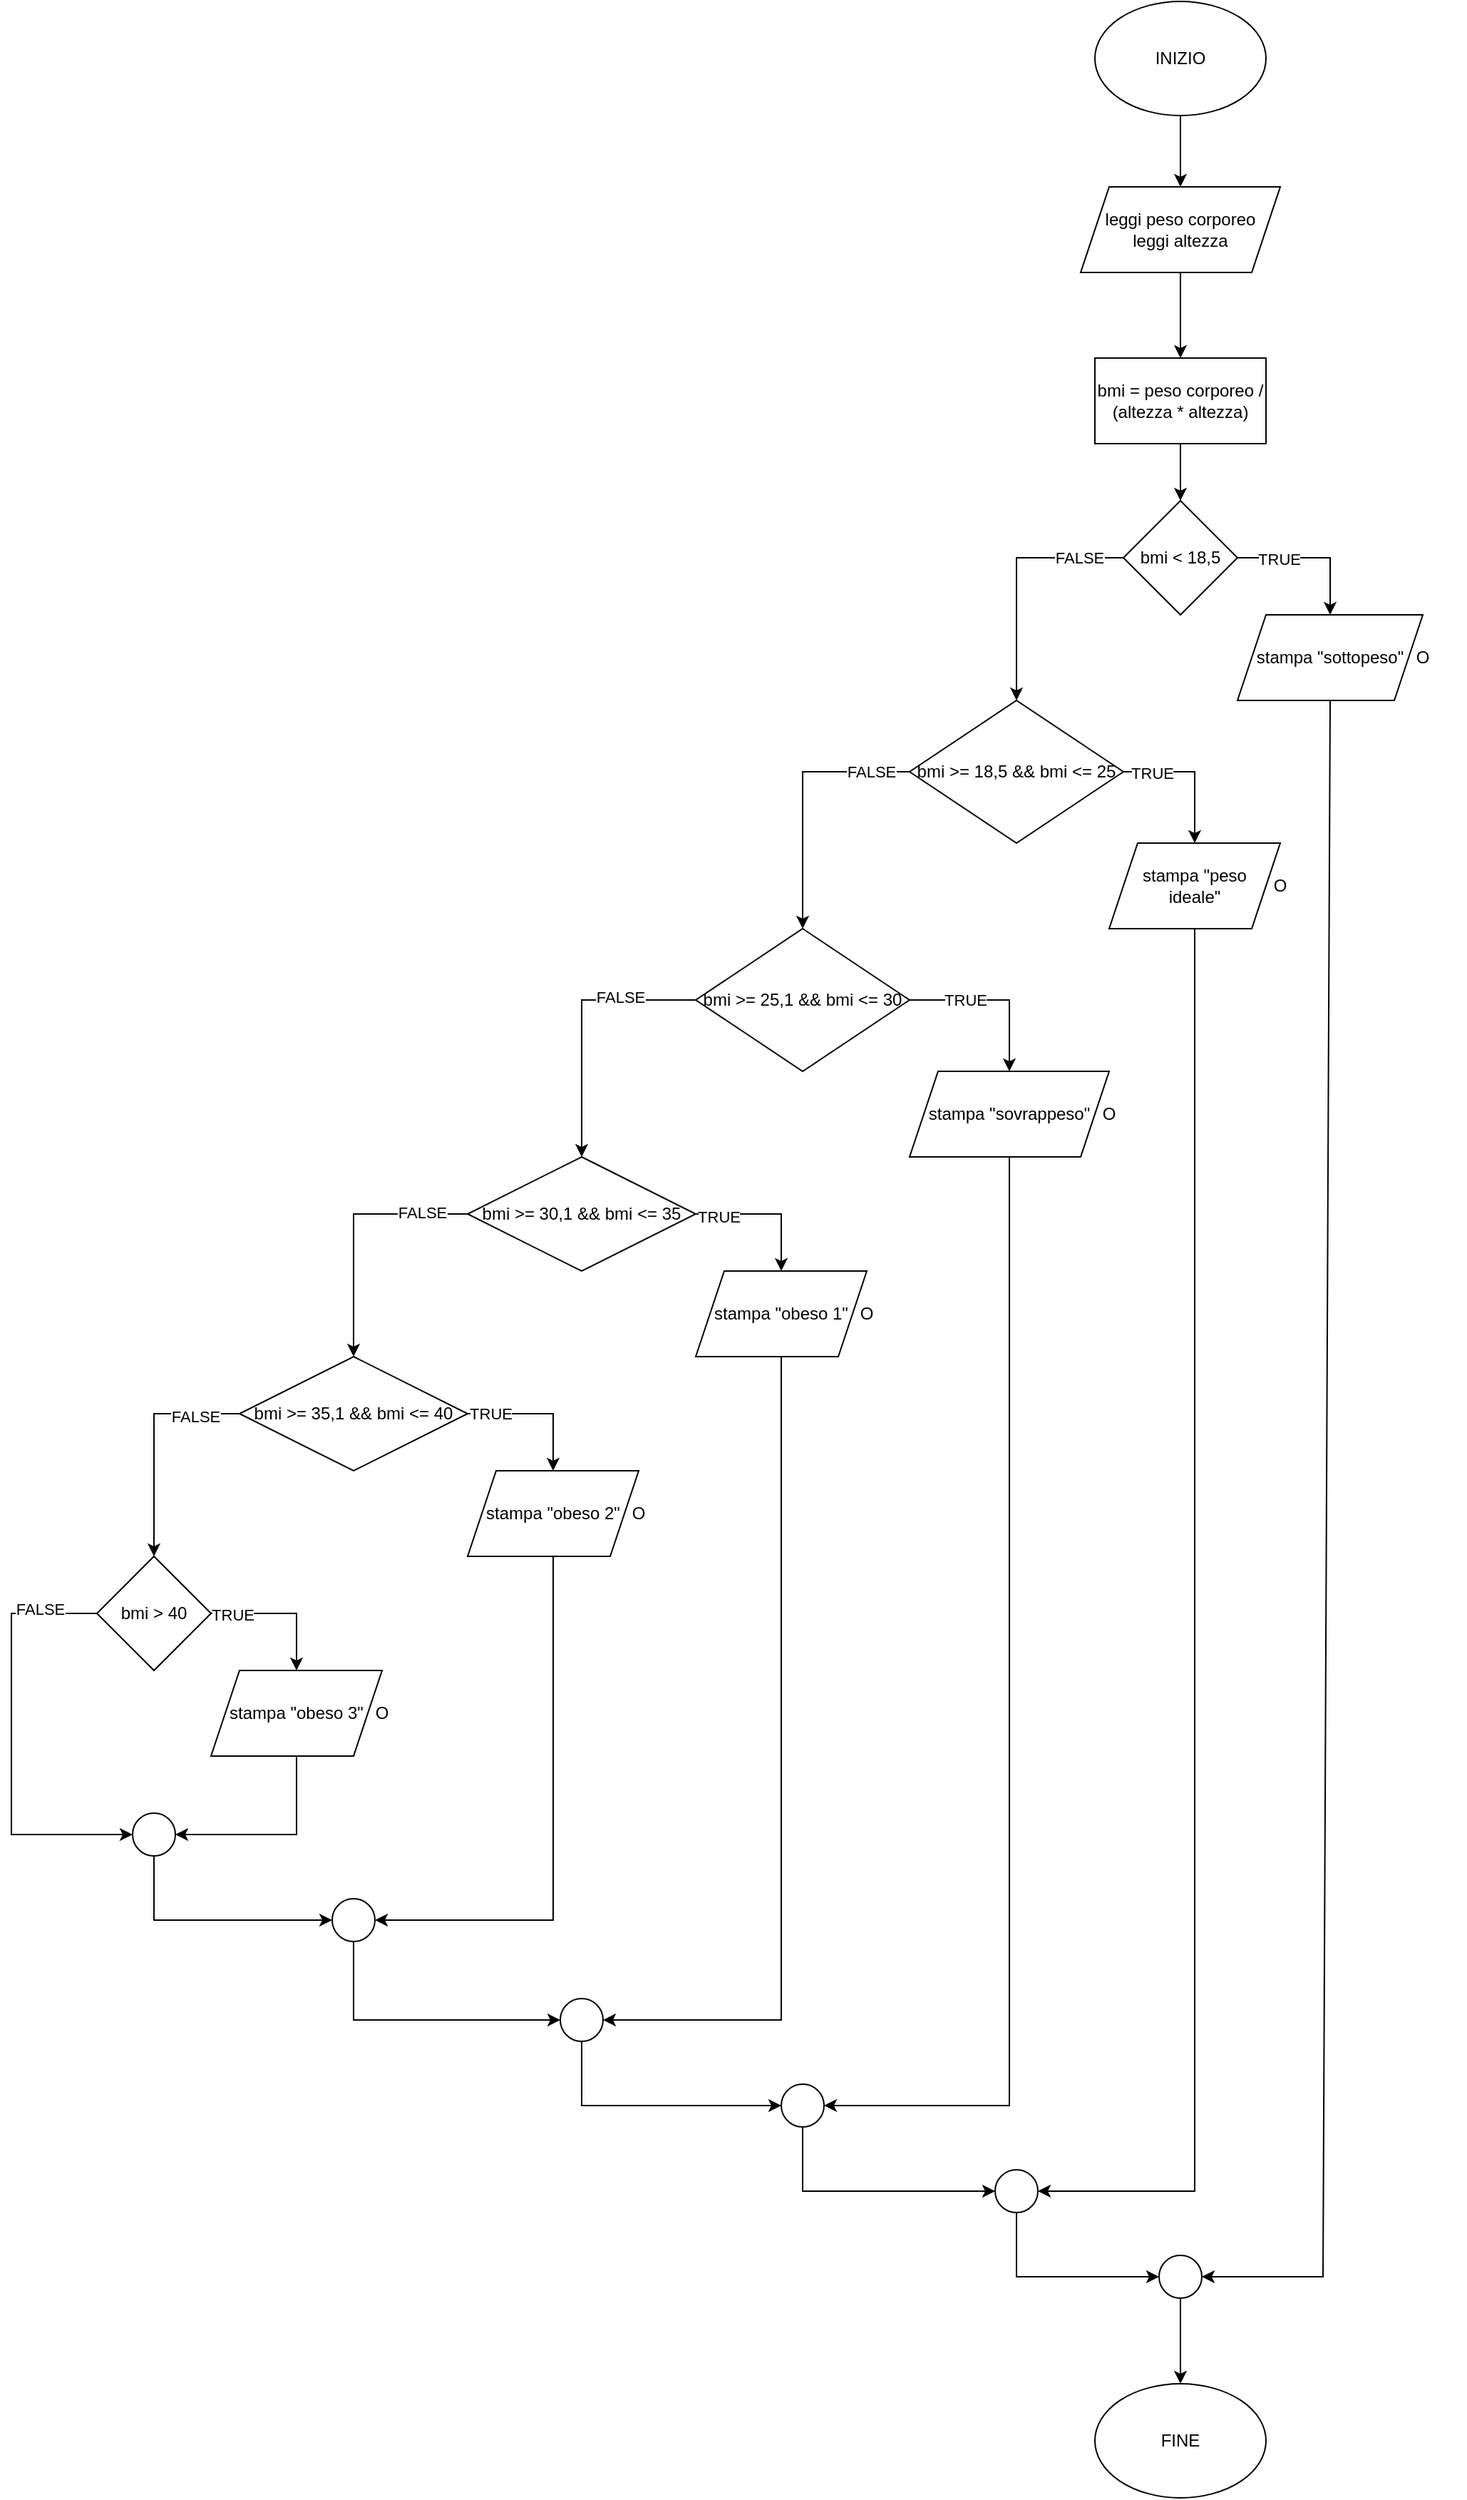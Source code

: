 <mxfile version="21.1.2" type="device">
  <diagram name="Pagina-1" id="Rzicd4fw-D1XB-pcDu07">
    <mxGraphModel dx="2501" dy="844" grid="1" gridSize="10" guides="1" tooltips="1" connect="1" arrows="1" fold="1" page="1" pageScale="1" pageWidth="827" pageHeight="1169" math="0" shadow="0">
      <root>
        <mxCell id="0" />
        <mxCell id="1" parent="0" />
        <mxCell id="7EXv74FzMC4j27I7qzh3-1" value="INIZIO" style="ellipse;whiteSpace=wrap;html=1;" vertex="1" parent="1">
          <mxGeometry x="360" y="80" width="120" height="80" as="geometry" />
        </mxCell>
        <mxCell id="7EXv74FzMC4j27I7qzh3-2" value="" style="endArrow=classic;html=1;rounded=0;exitX=0.5;exitY=1;exitDx=0;exitDy=0;entryX=0.5;entryY=0;entryDx=0;entryDy=0;" edge="1" parent="1" source="7EXv74FzMC4j27I7qzh3-1" target="7EXv74FzMC4j27I7qzh3-3">
          <mxGeometry width="50" height="50" relative="1" as="geometry">
            <mxPoint x="360" y="450" as="sourcePoint" />
            <mxPoint x="400" y="230" as="targetPoint" />
          </mxGeometry>
        </mxCell>
        <mxCell id="7EXv74FzMC4j27I7qzh3-3" value="leggi peso corporeo&lt;br&gt;leggi altezza" style="shape=parallelogram;perimeter=parallelogramPerimeter;whiteSpace=wrap;html=1;fixedSize=1;" vertex="1" parent="1">
          <mxGeometry x="350" y="210" width="140" height="60" as="geometry" />
        </mxCell>
        <mxCell id="7EXv74FzMC4j27I7qzh3-4" value="bmi = peso corporeo / (altezza * altezza)" style="rounded=0;whiteSpace=wrap;html=1;" vertex="1" parent="1">
          <mxGeometry x="360" y="330" width="120" height="60" as="geometry" />
        </mxCell>
        <mxCell id="7EXv74FzMC4j27I7qzh3-5" value="" style="endArrow=classic;html=1;rounded=0;exitX=0.5;exitY=1;exitDx=0;exitDy=0;entryX=0.5;entryY=0;entryDx=0;entryDy=0;" edge="1" parent="1" source="7EXv74FzMC4j27I7qzh3-3" target="7EXv74FzMC4j27I7qzh3-4">
          <mxGeometry width="50" height="50" relative="1" as="geometry">
            <mxPoint x="360" y="440" as="sourcePoint" />
            <mxPoint x="410" y="390" as="targetPoint" />
          </mxGeometry>
        </mxCell>
        <mxCell id="7EXv74FzMC4j27I7qzh3-6" value="" style="endArrow=classic;html=1;rounded=0;exitX=0.5;exitY=1;exitDx=0;exitDy=0;" edge="1" parent="1" source="7EXv74FzMC4j27I7qzh3-4" target="7EXv74FzMC4j27I7qzh3-7">
          <mxGeometry width="50" height="50" relative="1" as="geometry">
            <mxPoint x="360" y="540" as="sourcePoint" />
            <mxPoint x="420" y="450" as="targetPoint" />
          </mxGeometry>
        </mxCell>
        <mxCell id="7EXv74FzMC4j27I7qzh3-7" value="bmi &amp;lt; 18,5" style="rhombus;whiteSpace=wrap;html=1;" vertex="1" parent="1">
          <mxGeometry x="380" y="430" width="80" height="80" as="geometry" />
        </mxCell>
        <mxCell id="7EXv74FzMC4j27I7qzh3-8" value="" style="endArrow=classic;html=1;rounded=0;exitX=1;exitY=0.5;exitDx=0;exitDy=0;entryX=0.5;entryY=0;entryDx=0;entryDy=0;" edge="1" parent="1" source="7EXv74FzMC4j27I7qzh3-7" target="7EXv74FzMC4j27I7qzh3-10">
          <mxGeometry width="50" height="50" relative="1" as="geometry">
            <mxPoint x="360" y="540" as="sourcePoint" />
            <mxPoint x="530" y="510" as="targetPoint" />
            <Array as="points">
              <mxPoint x="525" y="470" />
            </Array>
          </mxGeometry>
        </mxCell>
        <mxCell id="7EXv74FzMC4j27I7qzh3-9" value="TRUE" style="edgeLabel;html=1;align=center;verticalAlign=middle;resizable=0;points=[];" vertex="1" connectable="0" parent="7EXv74FzMC4j27I7qzh3-8">
          <mxGeometry x="-0.443" y="-1" relative="1" as="geometry">
            <mxPoint as="offset" />
          </mxGeometry>
        </mxCell>
        <mxCell id="7EXv74FzMC4j27I7qzh3-10" value="stampa &quot;sottopeso&quot;" style="shape=parallelogram;perimeter=parallelogramPerimeter;whiteSpace=wrap;html=1;fixedSize=1;" vertex="1" parent="1">
          <mxGeometry x="460" y="510" width="130" height="60" as="geometry" />
        </mxCell>
        <mxCell id="7EXv74FzMC4j27I7qzh3-13" value="O" style="text;html=1;strokeColor=none;fillColor=none;align=center;verticalAlign=middle;whiteSpace=wrap;rounded=0;" vertex="1" parent="1">
          <mxGeometry x="560" y="525" width="60" height="30" as="geometry" />
        </mxCell>
        <mxCell id="7EXv74FzMC4j27I7qzh3-15" value="" style="endArrow=classic;html=1;rounded=0;exitX=0.5;exitY=1;exitDx=0;exitDy=0;entryX=1;entryY=0.5;entryDx=0;entryDy=0;" edge="1" parent="1" source="7EXv74FzMC4j27I7qzh3-10" target="7EXv74FzMC4j27I7qzh3-26">
          <mxGeometry width="50" height="50" relative="1" as="geometry">
            <mxPoint x="360" y="540" as="sourcePoint" />
            <mxPoint x="530" y="720" as="targetPoint" />
            <Array as="points">
              <mxPoint x="520" y="1675" />
            </Array>
          </mxGeometry>
        </mxCell>
        <mxCell id="7EXv74FzMC4j27I7qzh3-18" value="bmi &amp;gt;= 18,5 &amp;amp;&amp;amp; bmi &amp;lt;= 25" style="rhombus;whiteSpace=wrap;html=1;" vertex="1" parent="1">
          <mxGeometry x="230" y="570" width="150" height="100" as="geometry" />
        </mxCell>
        <mxCell id="7EXv74FzMC4j27I7qzh3-19" value="" style="endArrow=classic;html=1;rounded=0;exitX=1;exitY=0.5;exitDx=0;exitDy=0;entryX=0.5;entryY=0;entryDx=0;entryDy=0;" edge="1" parent="1" source="7EXv74FzMC4j27I7qzh3-18" target="7EXv74FzMC4j27I7qzh3-23">
          <mxGeometry width="50" height="50" relative="1" as="geometry">
            <mxPoint x="360" y="790" as="sourcePoint" />
            <mxPoint x="320" y="800" as="targetPoint" />
            <Array as="points">
              <mxPoint x="430" y="620" />
            </Array>
          </mxGeometry>
        </mxCell>
        <mxCell id="7EXv74FzMC4j27I7qzh3-20" value="TRUE" style="edgeLabel;html=1;align=center;verticalAlign=middle;resizable=0;points=[];" vertex="1" connectable="0" parent="7EXv74FzMC4j27I7qzh3-19">
          <mxGeometry x="-0.6" y="-1" relative="1" as="geometry">
            <mxPoint as="offset" />
          </mxGeometry>
        </mxCell>
        <mxCell id="7EXv74FzMC4j27I7qzh3-23" value="stampa &quot;peso &lt;br&gt;ideale&quot;" style="shape=parallelogram;perimeter=parallelogramPerimeter;whiteSpace=wrap;html=1;fixedSize=1;" vertex="1" parent="1">
          <mxGeometry x="370" y="670" width="120" height="60" as="geometry" />
        </mxCell>
        <mxCell id="7EXv74FzMC4j27I7qzh3-24" value="O" style="text;html=1;strokeColor=none;fillColor=none;align=center;verticalAlign=middle;whiteSpace=wrap;rounded=0;" vertex="1" parent="1">
          <mxGeometry x="460" y="685" width="60" height="30" as="geometry" />
        </mxCell>
        <mxCell id="7EXv74FzMC4j27I7qzh3-25" value="" style="endArrow=classic;html=1;rounded=0;exitX=0.5;exitY=1;exitDx=0;exitDy=0;entryX=1;entryY=0.5;entryDx=0;entryDy=0;" edge="1" parent="1" source="7EXv74FzMC4j27I7qzh3-23" target="7EXv74FzMC4j27I7qzh3-29">
          <mxGeometry width="50" height="50" relative="1" as="geometry">
            <mxPoint x="360" y="890" as="sourcePoint" />
            <mxPoint x="420" y="870" as="targetPoint" />
            <Array as="points">
              <mxPoint x="430" y="1615" />
            </Array>
          </mxGeometry>
        </mxCell>
        <mxCell id="7EXv74FzMC4j27I7qzh3-26" value="" style="ellipse;whiteSpace=wrap;html=1;aspect=fixed;" vertex="1" parent="1">
          <mxGeometry x="405" y="1660" width="30" height="30" as="geometry" />
        </mxCell>
        <mxCell id="7EXv74FzMC4j27I7qzh3-29" value="" style="ellipse;whiteSpace=wrap;html=1;aspect=fixed;" vertex="1" parent="1">
          <mxGeometry x="290" y="1600" width="30" height="30" as="geometry" />
        </mxCell>
        <mxCell id="7EXv74FzMC4j27I7qzh3-31" value="" style="endArrow=classic;html=1;rounded=0;exitX=0;exitY=0.5;exitDx=0;exitDy=0;entryX=0.5;entryY=0;entryDx=0;entryDy=0;" edge="1" parent="1" source="7EXv74FzMC4j27I7qzh3-7" target="7EXv74FzMC4j27I7qzh3-18">
          <mxGeometry width="50" height="50" relative="1" as="geometry">
            <mxPoint x="360" y="630" as="sourcePoint" />
            <mxPoint x="410" y="580" as="targetPoint" />
            <Array as="points">
              <mxPoint x="305" y="470" />
            </Array>
          </mxGeometry>
        </mxCell>
        <mxCell id="7EXv74FzMC4j27I7qzh3-32" value="FALSE" style="edgeLabel;html=1;align=center;verticalAlign=middle;resizable=0;points=[];" vertex="1" connectable="0" parent="7EXv74FzMC4j27I7qzh3-31">
          <mxGeometry x="-0.648" relative="1" as="geometry">
            <mxPoint as="offset" />
          </mxGeometry>
        </mxCell>
        <mxCell id="7EXv74FzMC4j27I7qzh3-33" value="bmi &amp;gt;= 25,1 &amp;amp;&amp;amp; bmi &amp;lt;= 30" style="rhombus;whiteSpace=wrap;html=1;" vertex="1" parent="1">
          <mxGeometry x="80" y="730" width="150" height="100" as="geometry" />
        </mxCell>
        <mxCell id="7EXv74FzMC4j27I7qzh3-34" value="" style="endArrow=classic;html=1;rounded=0;exitX=0;exitY=0.5;exitDx=0;exitDy=0;entryX=0.5;entryY=0;entryDx=0;entryDy=0;" edge="1" parent="1" source="7EXv74FzMC4j27I7qzh3-18" target="7EXv74FzMC4j27I7qzh3-33">
          <mxGeometry width="50" height="50" relative="1" as="geometry">
            <mxPoint x="360" y="830" as="sourcePoint" />
            <mxPoint x="410" y="780" as="targetPoint" />
            <Array as="points">
              <mxPoint x="155" y="620" />
            </Array>
          </mxGeometry>
        </mxCell>
        <mxCell id="7EXv74FzMC4j27I7qzh3-35" value="FALSE" style="edgeLabel;html=1;align=center;verticalAlign=middle;resizable=0;points=[];" vertex="1" connectable="0" parent="7EXv74FzMC4j27I7qzh3-34">
          <mxGeometry x="-0.702" relative="1" as="geometry">
            <mxPoint as="offset" />
          </mxGeometry>
        </mxCell>
        <mxCell id="7EXv74FzMC4j27I7qzh3-36" value="" style="endArrow=classic;html=1;rounded=0;exitX=1;exitY=0.5;exitDx=0;exitDy=0;entryX=0.5;entryY=0;entryDx=0;entryDy=0;" edge="1" parent="1" source="7EXv74FzMC4j27I7qzh3-33" target="7EXv74FzMC4j27I7qzh3-38">
          <mxGeometry width="50" height="50" relative="1" as="geometry">
            <mxPoint x="240" y="920" as="sourcePoint" />
            <mxPoint x="270" y="890" as="targetPoint" />
            <Array as="points">
              <mxPoint x="300" y="780" />
            </Array>
          </mxGeometry>
        </mxCell>
        <mxCell id="7EXv74FzMC4j27I7qzh3-37" value="TRUE" style="edgeLabel;html=1;align=center;verticalAlign=middle;resizable=0;points=[];" vertex="1" connectable="0" parent="7EXv74FzMC4j27I7qzh3-36">
          <mxGeometry x="-0.362" relative="1" as="geometry">
            <mxPoint as="offset" />
          </mxGeometry>
        </mxCell>
        <mxCell id="7EXv74FzMC4j27I7qzh3-38" value="stampa &quot;sovrappeso&quot;" style="shape=parallelogram;perimeter=parallelogramPerimeter;whiteSpace=wrap;html=1;fixedSize=1;" vertex="1" parent="1">
          <mxGeometry x="230" y="830" width="140" height="60" as="geometry" />
        </mxCell>
        <mxCell id="7EXv74FzMC4j27I7qzh3-39" value="O" style="text;html=1;strokeColor=none;fillColor=none;align=center;verticalAlign=middle;whiteSpace=wrap;rounded=0;" vertex="1" parent="1">
          <mxGeometry x="340" y="845" width="60" height="30" as="geometry" />
        </mxCell>
        <mxCell id="7EXv74FzMC4j27I7qzh3-40" value="" style="endArrow=classic;html=1;rounded=0;exitX=0.5;exitY=1;exitDx=0;exitDy=0;entryX=1;entryY=0.5;entryDx=0;entryDy=0;" edge="1" parent="1" source="7EXv74FzMC4j27I7qzh3-38" target="7EXv74FzMC4j27I7qzh3-41">
          <mxGeometry width="50" height="50" relative="1" as="geometry">
            <mxPoint x="290" y="970" as="sourcePoint" />
            <mxPoint x="340" y="970" as="targetPoint" />
            <Array as="points">
              <mxPoint x="300" y="1555" />
            </Array>
          </mxGeometry>
        </mxCell>
        <mxCell id="7EXv74FzMC4j27I7qzh3-41" value="" style="ellipse;whiteSpace=wrap;html=1;aspect=fixed;" vertex="1" parent="1">
          <mxGeometry x="140" y="1540" width="30" height="30" as="geometry" />
        </mxCell>
        <mxCell id="7EXv74FzMC4j27I7qzh3-42" value="" style="endArrow=classic;html=1;rounded=0;exitX=0;exitY=0.5;exitDx=0;exitDy=0;entryX=0.5;entryY=0;entryDx=0;entryDy=0;" edge="1" parent="1" source="7EXv74FzMC4j27I7qzh3-33" target="7EXv74FzMC4j27I7qzh3-44">
          <mxGeometry width="50" height="50" relative="1" as="geometry">
            <mxPoint x="240" y="1020" as="sourcePoint" />
            <mxPoint x="50" y="990" as="targetPoint" />
            <Array as="points">
              <mxPoint y="780" />
            </Array>
          </mxGeometry>
        </mxCell>
        <mxCell id="7EXv74FzMC4j27I7qzh3-43" value="FALSE" style="edgeLabel;html=1;align=center;verticalAlign=middle;resizable=0;points=[];" vertex="1" connectable="0" parent="7EXv74FzMC4j27I7qzh3-42">
          <mxGeometry x="-0.436" y="-2" relative="1" as="geometry">
            <mxPoint as="offset" />
          </mxGeometry>
        </mxCell>
        <mxCell id="7EXv74FzMC4j27I7qzh3-44" value="bmi &amp;gt;= 30,1 &amp;amp;&amp;amp; bmi &amp;lt;= 35" style="rhombus;whiteSpace=wrap;html=1;" vertex="1" parent="1">
          <mxGeometry x="-80" y="890" width="160" height="80" as="geometry" />
        </mxCell>
        <mxCell id="7EXv74FzMC4j27I7qzh3-45" value="" style="endArrow=classic;html=1;rounded=0;exitX=1;exitY=0.5;exitDx=0;exitDy=0;entryX=0.5;entryY=0;entryDx=0;entryDy=0;" edge="1" parent="1" source="7EXv74FzMC4j27I7qzh3-44" target="7EXv74FzMC4j27I7qzh3-47">
          <mxGeometry width="50" height="50" relative="1" as="geometry">
            <mxPoint x="240" y="1110" as="sourcePoint" />
            <mxPoint x="290" y="1060" as="targetPoint" />
            <Array as="points">
              <mxPoint x="140" y="930" />
            </Array>
          </mxGeometry>
        </mxCell>
        <mxCell id="7EXv74FzMC4j27I7qzh3-46" value="TRUE" style="edgeLabel;html=1;align=center;verticalAlign=middle;resizable=0;points=[];" vertex="1" connectable="0" parent="7EXv74FzMC4j27I7qzh3-45">
          <mxGeometry x="-0.686" y="-2" relative="1" as="geometry">
            <mxPoint as="offset" />
          </mxGeometry>
        </mxCell>
        <mxCell id="7EXv74FzMC4j27I7qzh3-47" value="stampa &quot;obeso 1&quot;" style="shape=parallelogram;perimeter=parallelogramPerimeter;whiteSpace=wrap;html=1;fixedSize=1;" vertex="1" parent="1">
          <mxGeometry x="80" y="970" width="120" height="60" as="geometry" />
        </mxCell>
        <mxCell id="7EXv74FzMC4j27I7qzh3-48" value="" style="endArrow=classic;html=1;rounded=0;exitX=0.5;exitY=1;exitDx=0;exitDy=0;entryX=1;entryY=0.5;entryDx=0;entryDy=0;" edge="1" parent="1" source="7EXv74FzMC4j27I7qzh3-47" target="7EXv74FzMC4j27I7qzh3-49">
          <mxGeometry width="50" height="50" relative="1" as="geometry">
            <mxPoint x="240" y="1210" as="sourcePoint" />
            <mxPoint x="290" y="1160" as="targetPoint" />
            <Array as="points">
              <mxPoint x="140" y="1495" />
            </Array>
          </mxGeometry>
        </mxCell>
        <mxCell id="7EXv74FzMC4j27I7qzh3-49" value="" style="ellipse;whiteSpace=wrap;html=1;aspect=fixed;" vertex="1" parent="1">
          <mxGeometry x="-15" y="1480" width="30" height="30" as="geometry" />
        </mxCell>
        <mxCell id="7EXv74FzMC4j27I7qzh3-50" value="" style="endArrow=classic;html=1;rounded=0;exitX=0;exitY=0.5;exitDx=0;exitDy=0;entryX=0.5;entryY=0;entryDx=0;entryDy=0;" edge="1" parent="1" source="7EXv74FzMC4j27I7qzh3-44" target="7EXv74FzMC4j27I7qzh3-52">
          <mxGeometry width="50" height="50" relative="1" as="geometry">
            <mxPoint x="30" y="1210" as="sourcePoint" />
            <mxPoint x="-120" y="1120" as="targetPoint" />
            <Array as="points">
              <mxPoint x="-160" y="930" />
            </Array>
          </mxGeometry>
        </mxCell>
        <mxCell id="7EXv74FzMC4j27I7qzh3-51" value="FALSE" style="edgeLabel;html=1;align=center;verticalAlign=middle;resizable=0;points=[];" vertex="1" connectable="0" parent="7EXv74FzMC4j27I7qzh3-50">
          <mxGeometry x="-0.64" y="-1" relative="1" as="geometry">
            <mxPoint as="offset" />
          </mxGeometry>
        </mxCell>
        <mxCell id="7EXv74FzMC4j27I7qzh3-52" value="bmi &amp;gt;= 35,1 &amp;amp;&amp;amp; bmi &amp;lt;= 40" style="rhombus;whiteSpace=wrap;html=1;" vertex="1" parent="1">
          <mxGeometry x="-240" y="1030" width="160" height="80" as="geometry" />
        </mxCell>
        <mxCell id="7EXv74FzMC4j27I7qzh3-53" value="" style="endArrow=classic;html=1;rounded=0;exitX=1;exitY=0.5;exitDx=0;exitDy=0;entryX=0.5;entryY=0;entryDx=0;entryDy=0;" edge="1" parent="1" source="7EXv74FzMC4j27I7qzh3-52" target="7EXv74FzMC4j27I7qzh3-55">
          <mxGeometry width="50" height="50" relative="1" as="geometry">
            <mxPoint x="30" y="1310" as="sourcePoint" />
            <mxPoint x="80" y="1260" as="targetPoint" />
            <Array as="points">
              <mxPoint x="-20" y="1070" />
            </Array>
          </mxGeometry>
        </mxCell>
        <mxCell id="7EXv74FzMC4j27I7qzh3-54" value="TRUE" style="edgeLabel;html=1;align=center;verticalAlign=middle;resizable=0;points=[];" vertex="1" connectable="0" parent="7EXv74FzMC4j27I7qzh3-53">
          <mxGeometry x="-0.686" relative="1" as="geometry">
            <mxPoint as="offset" />
          </mxGeometry>
        </mxCell>
        <mxCell id="7EXv74FzMC4j27I7qzh3-55" value="stampa &quot;obeso 2&quot;" style="shape=parallelogram;perimeter=parallelogramPerimeter;whiteSpace=wrap;html=1;fixedSize=1;" vertex="1" parent="1">
          <mxGeometry x="-80" y="1110" width="120" height="60" as="geometry" />
        </mxCell>
        <mxCell id="7EXv74FzMC4j27I7qzh3-56" value="O" style="text;html=1;strokeColor=none;fillColor=none;align=center;verticalAlign=middle;whiteSpace=wrap;rounded=0;" vertex="1" parent="1">
          <mxGeometry x="170" y="985" width="60" height="30" as="geometry" />
        </mxCell>
        <mxCell id="7EXv74FzMC4j27I7qzh3-57" value="O" style="text;html=1;strokeColor=none;fillColor=none;align=center;verticalAlign=middle;whiteSpace=wrap;rounded=0;" vertex="1" parent="1">
          <mxGeometry x="10" y="1125" width="60" height="30" as="geometry" />
        </mxCell>
        <mxCell id="7EXv74FzMC4j27I7qzh3-58" value="" style="endArrow=classic;html=1;rounded=0;exitX=0.5;exitY=1;exitDx=0;exitDy=0;entryX=1;entryY=0.5;entryDx=0;entryDy=0;" edge="1" parent="1" source="7EXv74FzMC4j27I7qzh3-55" target="7EXv74FzMC4j27I7qzh3-59">
          <mxGeometry width="50" height="50" relative="1" as="geometry">
            <mxPoint x="30" y="1210" as="sourcePoint" />
            <mxPoint x="30" y="1210" as="targetPoint" />
            <Array as="points">
              <mxPoint x="-20" y="1425" />
            </Array>
          </mxGeometry>
        </mxCell>
        <mxCell id="7EXv74FzMC4j27I7qzh3-59" value="" style="ellipse;whiteSpace=wrap;html=1;aspect=fixed;" vertex="1" parent="1">
          <mxGeometry x="-175" y="1410" width="30" height="30" as="geometry" />
        </mxCell>
        <mxCell id="7EXv74FzMC4j27I7qzh3-60" value="" style="endArrow=classic;html=1;rounded=0;exitX=0;exitY=0.5;exitDx=0;exitDy=0;entryX=0.5;entryY=0;entryDx=0;entryDy=0;" edge="1" parent="1" source="7EXv74FzMC4j27I7qzh3-52" target="7EXv74FzMC4j27I7qzh3-62">
          <mxGeometry width="50" height="50" relative="1" as="geometry">
            <mxPoint x="-140" y="1210" as="sourcePoint" />
            <mxPoint x="-260" y="1200" as="targetPoint" />
            <Array as="points">
              <mxPoint x="-300" y="1070" />
            </Array>
          </mxGeometry>
        </mxCell>
        <mxCell id="7EXv74FzMC4j27I7qzh3-61" value="FALSE" style="edgeLabel;html=1;align=center;verticalAlign=middle;resizable=0;points=[];" vertex="1" connectable="0" parent="7EXv74FzMC4j27I7qzh3-60">
          <mxGeometry x="-0.605" y="2" relative="1" as="geometry">
            <mxPoint as="offset" />
          </mxGeometry>
        </mxCell>
        <mxCell id="7EXv74FzMC4j27I7qzh3-62" value="bmi &amp;gt; 40" style="rhombus;whiteSpace=wrap;html=1;" vertex="1" parent="1">
          <mxGeometry x="-340" y="1170" width="80" height="80" as="geometry" />
        </mxCell>
        <mxCell id="7EXv74FzMC4j27I7qzh3-63" value="" style="endArrow=classic;html=1;rounded=0;exitX=1;exitY=0.5;exitDx=0;exitDy=0;entryX=0.5;entryY=0;entryDx=0;entryDy=0;" edge="1" parent="1" source="7EXv74FzMC4j27I7qzh3-62" target="7EXv74FzMC4j27I7qzh3-65">
          <mxGeometry width="50" height="50" relative="1" as="geometry">
            <mxPoint x="-140" y="1310" as="sourcePoint" />
            <mxPoint x="-90" y="1260" as="targetPoint" />
            <Array as="points">
              <mxPoint x="-200" y="1210" />
            </Array>
          </mxGeometry>
        </mxCell>
        <mxCell id="7EXv74FzMC4j27I7qzh3-64" value="TRUE" style="edgeLabel;html=1;align=center;verticalAlign=middle;resizable=0;points=[];" vertex="1" connectable="0" parent="7EXv74FzMC4j27I7qzh3-63">
          <mxGeometry x="-0.715" y="-1" relative="1" as="geometry">
            <mxPoint as="offset" />
          </mxGeometry>
        </mxCell>
        <mxCell id="7EXv74FzMC4j27I7qzh3-65" value="stampa &quot;obeso 3&quot;" style="shape=parallelogram;perimeter=parallelogramPerimeter;whiteSpace=wrap;html=1;fixedSize=1;" vertex="1" parent="1">
          <mxGeometry x="-260" y="1250" width="120" height="60" as="geometry" />
        </mxCell>
        <mxCell id="7EXv74FzMC4j27I7qzh3-66" value="O" style="text;html=1;strokeColor=none;fillColor=none;align=center;verticalAlign=middle;whiteSpace=wrap;rounded=0;" vertex="1" parent="1">
          <mxGeometry x="-170" y="1265" width="60" height="30" as="geometry" />
        </mxCell>
        <mxCell id="7EXv74FzMC4j27I7qzh3-67" value="" style="endArrow=classic;html=1;rounded=0;exitX=0.5;exitY=1;exitDx=0;exitDy=0;entryX=1;entryY=0.5;entryDx=0;entryDy=0;" edge="1" parent="1" source="7EXv74FzMC4j27I7qzh3-65" target="7EXv74FzMC4j27I7qzh3-68">
          <mxGeometry width="50" height="50" relative="1" as="geometry">
            <mxPoint x="-140" y="1510" as="sourcePoint" />
            <mxPoint x="-200" y="1380" as="targetPoint" />
            <Array as="points">
              <mxPoint x="-200" y="1365" />
            </Array>
          </mxGeometry>
        </mxCell>
        <mxCell id="7EXv74FzMC4j27I7qzh3-68" value="" style="ellipse;whiteSpace=wrap;html=1;aspect=fixed;" vertex="1" parent="1">
          <mxGeometry x="-315" y="1350" width="30" height="30" as="geometry" />
        </mxCell>
        <mxCell id="7EXv74FzMC4j27I7qzh3-69" value="" style="endArrow=classic;html=1;rounded=0;exitX=0;exitY=0.5;exitDx=0;exitDy=0;entryX=0;entryY=0.5;entryDx=0;entryDy=0;" edge="1" parent="1" source="7EXv74FzMC4j27I7qzh3-62" target="7EXv74FzMC4j27I7qzh3-68">
          <mxGeometry width="50" height="50" relative="1" as="geometry">
            <mxPoint x="-140" y="1510" as="sourcePoint" />
            <mxPoint x="-390" y="1340" as="targetPoint" />
            <Array as="points">
              <mxPoint x="-400" y="1210" />
              <mxPoint x="-400" y="1365" />
            </Array>
          </mxGeometry>
        </mxCell>
        <mxCell id="7EXv74FzMC4j27I7qzh3-70" value="FALSE" style="edgeLabel;html=1;align=center;verticalAlign=middle;resizable=0;points=[];" vertex="1" connectable="0" parent="7EXv74FzMC4j27I7qzh3-69">
          <mxGeometry x="-0.731" y="-3" relative="1" as="geometry">
            <mxPoint as="offset" />
          </mxGeometry>
        </mxCell>
        <mxCell id="7EXv74FzMC4j27I7qzh3-71" value="" style="endArrow=classic;html=1;rounded=0;exitX=0.5;exitY=1;exitDx=0;exitDy=0;entryX=0;entryY=0.5;entryDx=0;entryDy=0;" edge="1" parent="1" source="7EXv74FzMC4j27I7qzh3-68" target="7EXv74FzMC4j27I7qzh3-59">
          <mxGeometry width="50" height="50" relative="1" as="geometry">
            <mxPoint x="-200" y="1310" as="sourcePoint" />
            <mxPoint x="-150" y="1260" as="targetPoint" />
            <Array as="points">
              <mxPoint x="-300" y="1425" />
            </Array>
          </mxGeometry>
        </mxCell>
        <mxCell id="7EXv74FzMC4j27I7qzh3-72" value="" style="endArrow=classic;html=1;rounded=0;exitX=0.5;exitY=1;exitDx=0;exitDy=0;entryX=0;entryY=0.5;entryDx=0;entryDy=0;" edge="1" parent="1" source="7EXv74FzMC4j27I7qzh3-59" target="7EXv74FzMC4j27I7qzh3-49">
          <mxGeometry width="50" height="50" relative="1" as="geometry">
            <mxPoint x="-10" y="1310" as="sourcePoint" />
            <mxPoint x="40" y="1260" as="targetPoint" />
            <Array as="points">
              <mxPoint x="-160" y="1495" />
            </Array>
          </mxGeometry>
        </mxCell>
        <mxCell id="7EXv74FzMC4j27I7qzh3-73" value="" style="endArrow=classic;html=1;rounded=0;exitX=0.5;exitY=1;exitDx=0;exitDy=0;entryX=0;entryY=0.5;entryDx=0;entryDy=0;" edge="1" parent="1" source="7EXv74FzMC4j27I7qzh3-49" target="7EXv74FzMC4j27I7qzh3-41">
          <mxGeometry width="50" height="50" relative="1" as="geometry">
            <mxPoint x="180" y="1410" as="sourcePoint" />
            <mxPoint x="230" y="1360" as="targetPoint" />
            <Array as="points">
              <mxPoint y="1555" />
            </Array>
          </mxGeometry>
        </mxCell>
        <mxCell id="7EXv74FzMC4j27I7qzh3-75" value="" style="endArrow=classic;html=1;rounded=0;exitX=0.5;exitY=1;exitDx=0;exitDy=0;entryX=0;entryY=0.5;entryDx=0;entryDy=0;" edge="1" parent="1" source="7EXv74FzMC4j27I7qzh3-41" target="7EXv74FzMC4j27I7qzh3-29">
          <mxGeometry width="50" height="50" relative="1" as="geometry">
            <mxPoint x="180" y="1410" as="sourcePoint" />
            <mxPoint x="230" y="1360" as="targetPoint" />
            <Array as="points">
              <mxPoint x="155" y="1615" />
            </Array>
          </mxGeometry>
        </mxCell>
        <mxCell id="7EXv74FzMC4j27I7qzh3-76" value="" style="endArrow=classic;html=1;rounded=0;exitX=0.5;exitY=1;exitDx=0;exitDy=0;entryX=0;entryY=0.5;entryDx=0;entryDy=0;" edge="1" parent="1" source="7EXv74FzMC4j27I7qzh3-29" target="7EXv74FzMC4j27I7qzh3-26">
          <mxGeometry width="50" height="50" relative="1" as="geometry">
            <mxPoint x="310" y="1510" as="sourcePoint" />
            <mxPoint x="360" y="1460" as="targetPoint" />
            <Array as="points">
              <mxPoint x="305" y="1675" />
            </Array>
          </mxGeometry>
        </mxCell>
        <mxCell id="7EXv74FzMC4j27I7qzh3-77" value="" style="endArrow=classic;html=1;rounded=0;exitX=0.5;exitY=1;exitDx=0;exitDy=0;entryX=0.5;entryY=0;entryDx=0;entryDy=0;" edge="1" parent="1" source="7EXv74FzMC4j27I7qzh3-26" target="7EXv74FzMC4j27I7qzh3-79">
          <mxGeometry width="50" height="50" relative="1" as="geometry">
            <mxPoint x="310" y="1510" as="sourcePoint" />
            <mxPoint x="420" y="1720" as="targetPoint" />
          </mxGeometry>
        </mxCell>
        <mxCell id="7EXv74FzMC4j27I7qzh3-79" value="FINE" style="ellipse;whiteSpace=wrap;html=1;" vertex="1" parent="1">
          <mxGeometry x="360" y="1750" width="120" height="80" as="geometry" />
        </mxCell>
      </root>
    </mxGraphModel>
  </diagram>
</mxfile>
